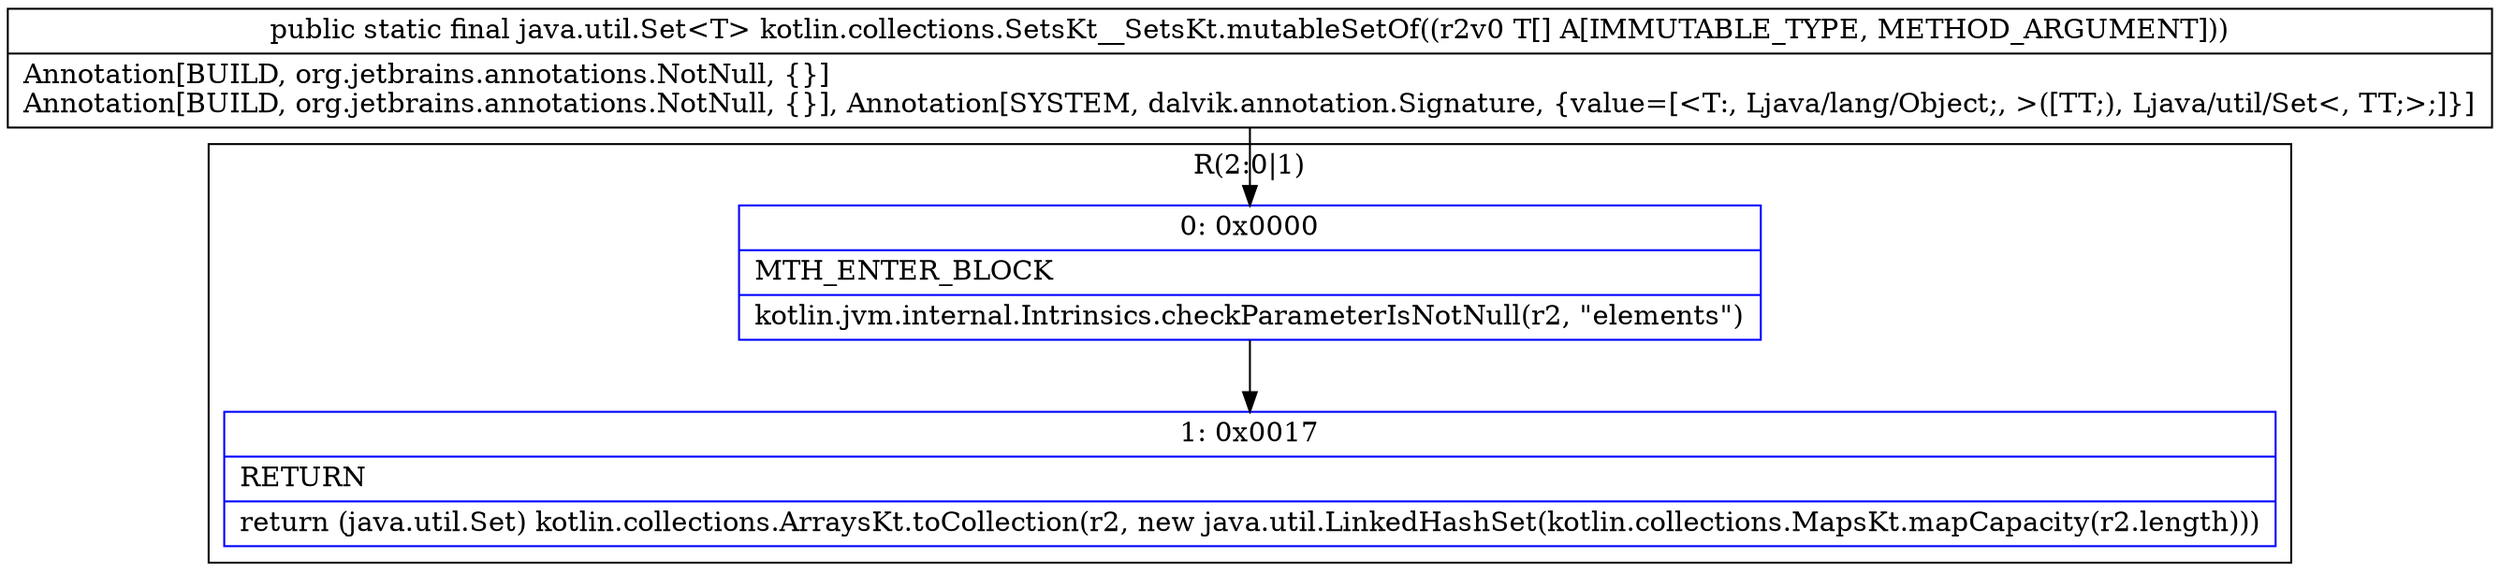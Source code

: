 digraph "CFG forkotlin.collections.SetsKt__SetsKt.mutableSetOf([Ljava\/lang\/Object;)Ljava\/util\/Set;" {
subgraph cluster_Region_467056682 {
label = "R(2:0|1)";
node [shape=record,color=blue];
Node_0 [shape=record,label="{0\:\ 0x0000|MTH_ENTER_BLOCK\l|kotlin.jvm.internal.Intrinsics.checkParameterIsNotNull(r2, \"elements\")\l}"];
Node_1 [shape=record,label="{1\:\ 0x0017|RETURN\l|return (java.util.Set) kotlin.collections.ArraysKt.toCollection(r2, new java.util.LinkedHashSet(kotlin.collections.MapsKt.mapCapacity(r2.length)))\l}"];
}
MethodNode[shape=record,label="{public static final java.util.Set\<T\> kotlin.collections.SetsKt__SetsKt.mutableSetOf((r2v0 T[] A[IMMUTABLE_TYPE, METHOD_ARGUMENT]))  | Annotation[BUILD, org.jetbrains.annotations.NotNull, \{\}]\lAnnotation[BUILD, org.jetbrains.annotations.NotNull, \{\}], Annotation[SYSTEM, dalvik.annotation.Signature, \{value=[\<T:, Ljava\/lang\/Object;, \>([TT;), Ljava\/util\/Set\<, TT;\>;]\}]\l}"];
MethodNode -> Node_0;
Node_0 -> Node_1;
}


